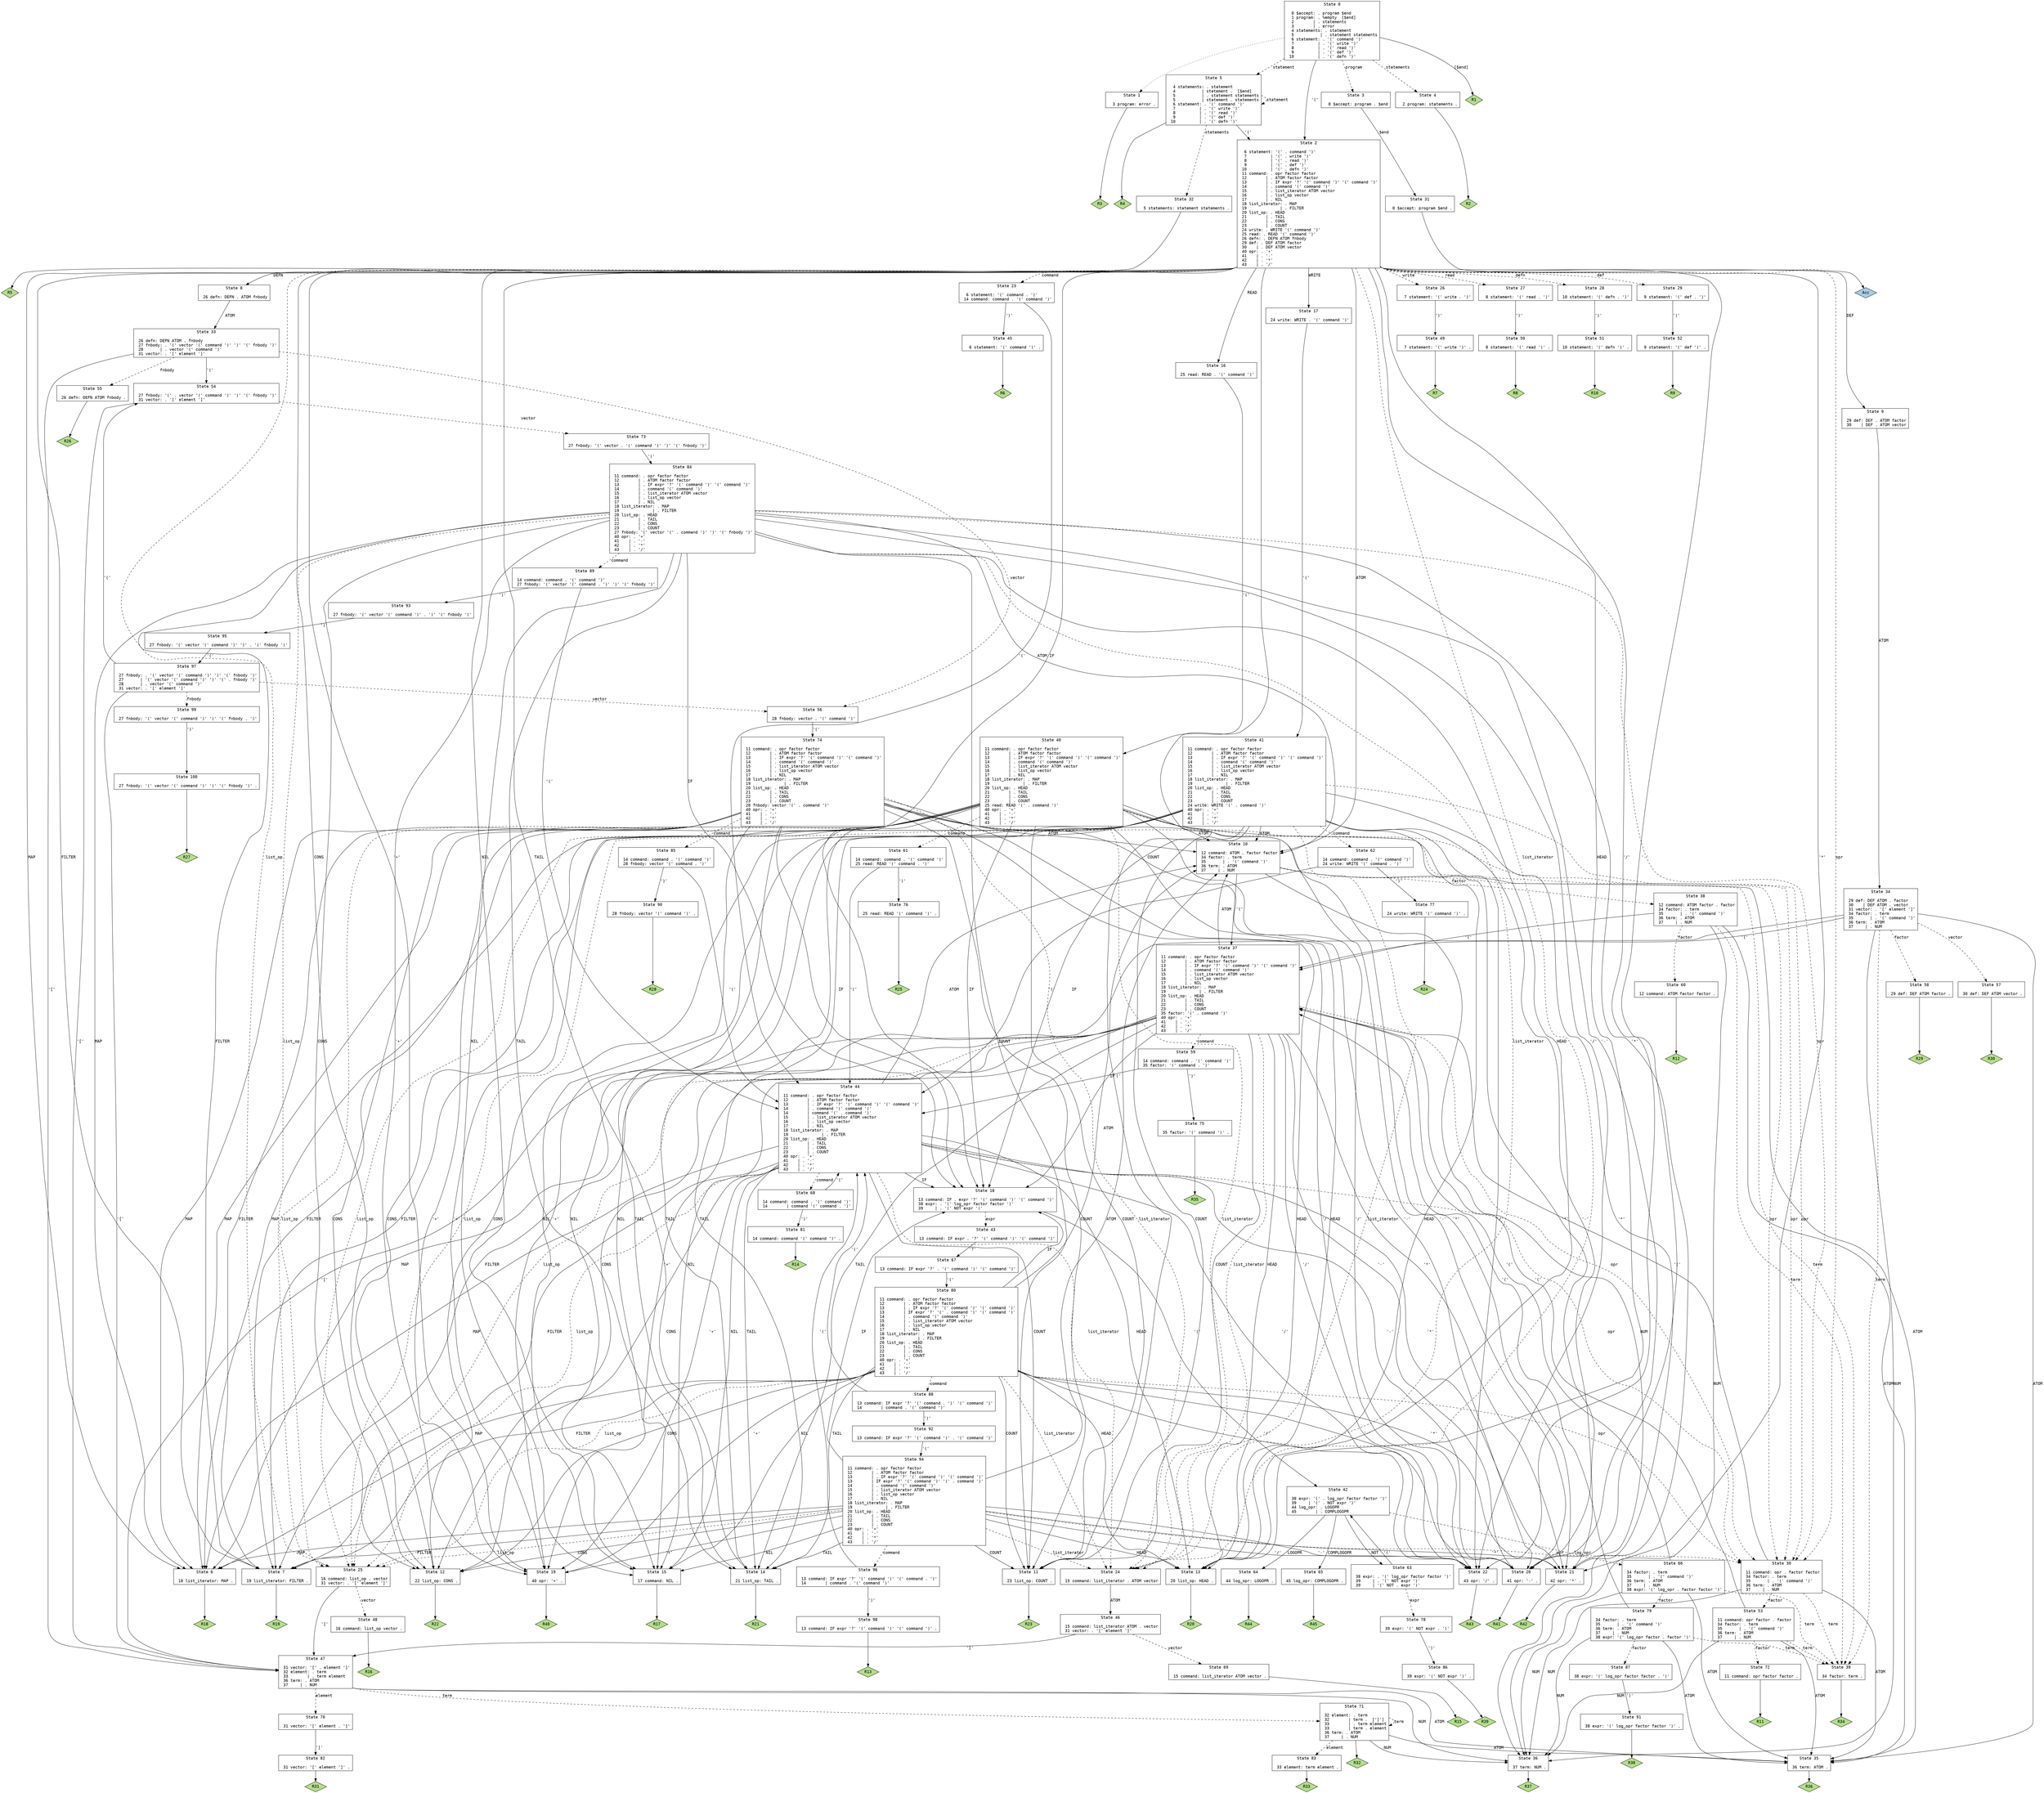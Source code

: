 // Generated by GNU Bison 3.0.4.
// Report bugs to <bug-bison@gnu.org>.
// Home page: <http://www.gnu.org/software/bison/>.

digraph "syntax.y"
{
  node [fontname = courier, shape = box, colorscheme = paired6]
  edge [fontname = courier]

  0 [label="State 0\n\l  0 $accept: . program $end\l  1 program: . %empty  [$end]\l  2        | . statements\l  3        | . error\l  4 statements: . statement\l  5           | . statement statements\l  6 statement: . '(' command ')'\l  7          | . '(' write ')'\l  8          | . '(' read ')'\l  9          | . '(' def ')'\l 10          | . '(' defn ')'\l"]
  0 -> 1 [style=dotted]
  0 -> 2 [style=solid label="'('"]
  0 -> 3 [style=dashed label="program"]
  0 -> 4 [style=dashed label="statements"]
  0 -> 5 [style=dashed label="statement"]
  0 -> "0R1" [label="[$end]", style=solid]
 "0R1" [label="R1", fillcolor=3, shape=diamond, style=filled]
  1 [label="State 1\n\l  3 program: error .\l"]
  1 -> "1R3" [style=solid]
 "1R3" [label="R3", fillcolor=3, shape=diamond, style=filled]
  2 [label="State 2\n\l  6 statement: '(' . command ')'\l  7          | '(' . write ')'\l  8          | '(' . read ')'\l  9          | '(' . def ')'\l 10          | '(' . defn ')'\l 11 command: . opr factor factor\l 12        | . ATOM factor factor\l 13        | . IF expr '?' '(' command ')' '(' command ')'\l 14        | . command '(' command ')'\l 15        | . list_iterator ATOM vector\l 16        | . list_op vector\l 17        | . NIL\l 18 list_iterator: . MAP\l 19              | . FILTER\l 20 list_op: . HEAD\l 21        | . TAIL\l 22        | . CONS\l 23        | . COUNT\l 24 write: . WRITE '(' command ')'\l 25 read: . READ '(' command ')'\l 26 defn: . DEFN ATOM fnbody\l 29 def: . DEF ATOM factor\l 30    | . DEF ATOM vector\l 40 opr: . '+'\l 41    | . '-'\l 42    | . '*'\l 43    | . '/'\l"]
  2 -> 6 [style=solid label="MAP"]
  2 -> 7 [style=solid label="FILTER"]
  2 -> 8 [style=solid label="DEFN"]
  2 -> 9 [style=solid label="DEF"]
  2 -> 10 [style=solid label="ATOM"]
  2 -> 11 [style=solid label="COUNT"]
  2 -> 12 [style=solid label="CONS"]
  2 -> 13 [style=solid label="HEAD"]
  2 -> 14 [style=solid label="TAIL"]
  2 -> 15 [style=solid label="NIL"]
  2 -> 16 [style=solid label="READ"]
  2 -> 17 [style=solid label="WRITE"]
  2 -> 18 [style=solid label="IF"]
  2 -> 19 [style=solid label="'+'"]
  2 -> 20 [style=solid label="'-'"]
  2 -> 21 [style=solid label="'*'"]
  2 -> 22 [style=solid label="'/'"]
  2 -> 23 [style=dashed label="command"]
  2 -> 24 [style=dashed label="list_iterator"]
  2 -> 25 [style=dashed label="list_op"]
  2 -> 26 [style=dashed label="write"]
  2 -> 27 [style=dashed label="read"]
  2 -> 28 [style=dashed label="defn"]
  2 -> 29 [style=dashed label="def"]
  2 -> 30 [style=dashed label="opr"]
  3 [label="State 3\n\l  0 $accept: program . $end\l"]
  3 -> 31 [style=solid label="$end"]
  4 [label="State 4\n\l  2 program: statements .\l"]
  4 -> "4R2" [style=solid]
 "4R2" [label="R2", fillcolor=3, shape=diamond, style=filled]
  5 [label="State 5\n\l  4 statements: . statement\l  4           | statement .  [$end]\l  5           | . statement statements\l  5           | statement . statements\l  6 statement: . '(' command ')'\l  7          | . '(' write ')'\l  8          | . '(' read ')'\l  9          | . '(' def ')'\l 10          | . '(' defn ')'\l"]
  5 -> 2 [style=solid label="'('"]
  5 -> 32 [style=dashed label="statements"]
  5 -> 5 [style=dashed label="statement"]
  5 -> "5R4" [style=solid]
 "5R4" [label="R4", fillcolor=3, shape=diamond, style=filled]
  6 [label="State 6\n\l 18 list_iterator: MAP .\l"]
  6 -> "6R18" [style=solid]
 "6R18" [label="R18", fillcolor=3, shape=diamond, style=filled]
  7 [label="State 7\n\l 19 list_iterator: FILTER .\l"]
  7 -> "7R19" [style=solid]
 "7R19" [label="R19", fillcolor=3, shape=diamond, style=filled]
  8 [label="State 8\n\l 26 defn: DEFN . ATOM fnbody\l"]
  8 -> 33 [style=solid label="ATOM"]
  9 [label="State 9\n\l 29 def: DEF . ATOM factor\l 30    | DEF . ATOM vector\l"]
  9 -> 34 [style=solid label="ATOM"]
  10 [label="State 10\n\l 12 command: ATOM . factor factor\l 34 factor: . term\l 35       | . '(' command ')'\l 36 term: . ATOM\l 37     | . NUM\l"]
  10 -> 35 [style=solid label="ATOM"]
  10 -> 36 [style=solid label="NUM"]
  10 -> 37 [style=solid label="'('"]
  10 -> 38 [style=dashed label="factor"]
  10 -> 39 [style=dashed label="term"]
  11 [label="State 11\n\l 23 list_op: COUNT .\l"]
  11 -> "11R23" [style=solid]
 "11R23" [label="R23", fillcolor=3, shape=diamond, style=filled]
  12 [label="State 12\n\l 22 list_op: CONS .\l"]
  12 -> "12R22" [style=solid]
 "12R22" [label="R22", fillcolor=3, shape=diamond, style=filled]
  13 [label="State 13\n\l 20 list_op: HEAD .\l"]
  13 -> "13R20" [style=solid]
 "13R20" [label="R20", fillcolor=3, shape=diamond, style=filled]
  14 [label="State 14\n\l 21 list_op: TAIL .\l"]
  14 -> "14R21" [style=solid]
 "14R21" [label="R21", fillcolor=3, shape=diamond, style=filled]
  15 [label="State 15\n\l 17 command: NIL .\l"]
  15 -> "15R17" [style=solid]
 "15R17" [label="R17", fillcolor=3, shape=diamond, style=filled]
  16 [label="State 16\n\l 25 read: READ . '(' command ')'\l"]
  16 -> 40 [style=solid label="'('"]
  17 [label="State 17\n\l 24 write: WRITE . '(' command ')'\l"]
  17 -> 41 [style=solid label="'('"]
  18 [label="State 18\n\l 13 command: IF . expr '?' '(' command ')' '(' command ')'\l 38 expr: . '(' log_opr factor factor ')'\l 39     | . '(' NOT expr ')'\l"]
  18 -> 42 [style=solid label="'('"]
  18 -> 43 [style=dashed label="expr"]
  19 [label="State 19\n\l 40 opr: '+' .\l"]
  19 -> "19R40" [style=solid]
 "19R40" [label="R40", fillcolor=3, shape=diamond, style=filled]
  20 [label="State 20\n\l 41 opr: '-' .\l"]
  20 -> "20R41" [style=solid]
 "20R41" [label="R41", fillcolor=3, shape=diamond, style=filled]
  21 [label="State 21\n\l 42 opr: '*' .\l"]
  21 -> "21R42" [style=solid]
 "21R42" [label="R42", fillcolor=3, shape=diamond, style=filled]
  22 [label="State 22\n\l 43 opr: '/' .\l"]
  22 -> "22R43" [style=solid]
 "22R43" [label="R43", fillcolor=3, shape=diamond, style=filled]
  23 [label="State 23\n\l  6 statement: '(' command . ')'\l 14 command: command . '(' command ')'\l"]
  23 -> 44 [style=solid label="'('"]
  23 -> 45 [style=solid label="')'"]
  24 [label="State 24\n\l 15 command: list_iterator . ATOM vector\l"]
  24 -> 46 [style=solid label="ATOM"]
  25 [label="State 25\n\l 16 command: list_op . vector\l 31 vector: . '[' element ']'\l"]
  25 -> 47 [style=solid label="'['"]
  25 -> 48 [style=dashed label="vector"]
  26 [label="State 26\n\l  7 statement: '(' write . ')'\l"]
  26 -> 49 [style=solid label="')'"]
  27 [label="State 27\n\l  8 statement: '(' read . ')'\l"]
  27 -> 50 [style=solid label="')'"]
  28 [label="State 28\n\l 10 statement: '(' defn . ')'\l"]
  28 -> 51 [style=solid label="')'"]
  29 [label="State 29\n\l  9 statement: '(' def . ')'\l"]
  29 -> 52 [style=solid label="')'"]
  30 [label="State 30\n\l 11 command: opr . factor factor\l 34 factor: . term\l 35       | . '(' command ')'\l 36 term: . ATOM\l 37     | . NUM\l"]
  30 -> 35 [style=solid label="ATOM"]
  30 -> 36 [style=solid label="NUM"]
  30 -> 37 [style=solid label="'('"]
  30 -> 53 [style=dashed label="factor"]
  30 -> 39 [style=dashed label="term"]
  31 [label="State 31\n\l  0 $accept: program $end .\l"]
  31 -> "31R0" [style=solid]
 "31R0" [label="Acc", fillcolor=1, shape=diamond, style=filled]
  32 [label="State 32\n\l  5 statements: statement statements .\l"]
  32 -> "32R5" [style=solid]
 "32R5" [label="R5", fillcolor=3, shape=diamond, style=filled]
  33 [label="State 33\n\l 26 defn: DEFN ATOM . fnbody\l 27 fnbody: . '(' vector '(' command ')' ')' '(' fnbody ')'\l 28       | . vector '(' command ')'\l 31 vector: . '[' element ']'\l"]
  33 -> 54 [style=solid label="'('"]
  33 -> 47 [style=solid label="'['"]
  33 -> 55 [style=dashed label="fnbody"]
  33 -> 56 [style=dashed label="vector"]
  34 [label="State 34\n\l 29 def: DEF ATOM . factor\l 30    | DEF ATOM . vector\l 31 vector: . '[' element ']'\l 34 factor: . term\l 35       | . '(' command ')'\l 36 term: . ATOM\l 37     | . NUM\l"]
  34 -> 35 [style=solid label="ATOM"]
  34 -> 36 [style=solid label="NUM"]
  34 -> 37 [style=solid label="'('"]
  34 -> 47 [style=solid label="'['"]
  34 -> 57 [style=dashed label="vector"]
  34 -> 58 [style=dashed label="factor"]
  34 -> 39 [style=dashed label="term"]
  35 [label="State 35\n\l 36 term: ATOM .\l"]
  35 -> "35R36" [style=solid]
 "35R36" [label="R36", fillcolor=3, shape=diamond, style=filled]
  36 [label="State 36\n\l 37 term: NUM .\l"]
  36 -> "36R37" [style=solid]
 "36R37" [label="R37", fillcolor=3, shape=diamond, style=filled]
  37 [label="State 37\n\l 11 command: . opr factor factor\l 12        | . ATOM factor factor\l 13        | . IF expr '?' '(' command ')' '(' command ')'\l 14        | . command '(' command ')'\l 15        | . list_iterator ATOM vector\l 16        | . list_op vector\l 17        | . NIL\l 18 list_iterator: . MAP\l 19              | . FILTER\l 20 list_op: . HEAD\l 21        | . TAIL\l 22        | . CONS\l 23        | . COUNT\l 35 factor: '(' . command ')'\l 40 opr: . '+'\l 41    | . '-'\l 42    | . '*'\l 43    | . '/'\l"]
  37 -> 6 [style=solid label="MAP"]
  37 -> 7 [style=solid label="FILTER"]
  37 -> 10 [style=solid label="ATOM"]
  37 -> 11 [style=solid label="COUNT"]
  37 -> 12 [style=solid label="CONS"]
  37 -> 13 [style=solid label="HEAD"]
  37 -> 14 [style=solid label="TAIL"]
  37 -> 15 [style=solid label="NIL"]
  37 -> 18 [style=solid label="IF"]
  37 -> 19 [style=solid label="'+'"]
  37 -> 20 [style=solid label="'-'"]
  37 -> 21 [style=solid label="'*'"]
  37 -> 22 [style=solid label="'/'"]
  37 -> 59 [style=dashed label="command"]
  37 -> 24 [style=dashed label="list_iterator"]
  37 -> 25 [style=dashed label="list_op"]
  37 -> 30 [style=dashed label="opr"]
  38 [label="State 38\n\l 12 command: ATOM factor . factor\l 34 factor: . term\l 35       | . '(' command ')'\l 36 term: . ATOM\l 37     | . NUM\l"]
  38 -> 35 [style=solid label="ATOM"]
  38 -> 36 [style=solid label="NUM"]
  38 -> 37 [style=solid label="'('"]
  38 -> 60 [style=dashed label="factor"]
  38 -> 39 [style=dashed label="term"]
  39 [label="State 39\n\l 34 factor: term .\l"]
  39 -> "39R34" [style=solid]
 "39R34" [label="R34", fillcolor=3, shape=diamond, style=filled]
  40 [label="State 40\n\l 11 command: . opr factor factor\l 12        | . ATOM factor factor\l 13        | . IF expr '?' '(' command ')' '(' command ')'\l 14        | . command '(' command ')'\l 15        | . list_iterator ATOM vector\l 16        | . list_op vector\l 17        | . NIL\l 18 list_iterator: . MAP\l 19              | . FILTER\l 20 list_op: . HEAD\l 21        | . TAIL\l 22        | . CONS\l 23        | . COUNT\l 25 read: READ '(' . command ')'\l 40 opr: . '+'\l 41    | . '-'\l 42    | . '*'\l 43    | . '/'\l"]
  40 -> 6 [style=solid label="MAP"]
  40 -> 7 [style=solid label="FILTER"]
  40 -> 10 [style=solid label="ATOM"]
  40 -> 11 [style=solid label="COUNT"]
  40 -> 12 [style=solid label="CONS"]
  40 -> 13 [style=solid label="HEAD"]
  40 -> 14 [style=solid label="TAIL"]
  40 -> 15 [style=solid label="NIL"]
  40 -> 18 [style=solid label="IF"]
  40 -> 19 [style=solid label="'+'"]
  40 -> 20 [style=solid label="'-'"]
  40 -> 21 [style=solid label="'*'"]
  40 -> 22 [style=solid label="'/'"]
  40 -> 61 [style=dashed label="command"]
  40 -> 24 [style=dashed label="list_iterator"]
  40 -> 25 [style=dashed label="list_op"]
  40 -> 30 [style=dashed label="opr"]
  41 [label="State 41\n\l 11 command: . opr factor factor\l 12        | . ATOM factor factor\l 13        | . IF expr '?' '(' command ')' '(' command ')'\l 14        | . command '(' command ')'\l 15        | . list_iterator ATOM vector\l 16        | . list_op vector\l 17        | . NIL\l 18 list_iterator: . MAP\l 19              | . FILTER\l 20 list_op: . HEAD\l 21        | . TAIL\l 22        | . CONS\l 23        | . COUNT\l 24 write: WRITE '(' . command ')'\l 40 opr: . '+'\l 41    | . '-'\l 42    | . '*'\l 43    | . '/'\l"]
  41 -> 6 [style=solid label="MAP"]
  41 -> 7 [style=solid label="FILTER"]
  41 -> 10 [style=solid label="ATOM"]
  41 -> 11 [style=solid label="COUNT"]
  41 -> 12 [style=solid label="CONS"]
  41 -> 13 [style=solid label="HEAD"]
  41 -> 14 [style=solid label="TAIL"]
  41 -> 15 [style=solid label="NIL"]
  41 -> 18 [style=solid label="IF"]
  41 -> 19 [style=solid label="'+'"]
  41 -> 20 [style=solid label="'-'"]
  41 -> 21 [style=solid label="'*'"]
  41 -> 22 [style=solid label="'/'"]
  41 -> 62 [style=dashed label="command"]
  41 -> 24 [style=dashed label="list_iterator"]
  41 -> 25 [style=dashed label="list_op"]
  41 -> 30 [style=dashed label="opr"]
  42 [label="State 42\n\l 38 expr: '(' . log_opr factor factor ')'\l 39     | '(' . NOT expr ')'\l 44 log_opr: . LOGOPR\l 45        | . COMPLOGOPR\l"]
  42 -> 63 [style=solid label="NOT"]
  42 -> 64 [style=solid label="LOGOPR"]
  42 -> 65 [style=solid label="COMPLOGOPR"]
  42 -> 66 [style=dashed label="log_opr"]
  43 [label="State 43\n\l 13 command: IF expr . '?' '(' command ')' '(' command ')'\l"]
  43 -> 67 [style=solid label="'?'"]
  44 [label="State 44\n\l 11 command: . opr factor factor\l 12        | . ATOM factor factor\l 13        | . IF expr '?' '(' command ')' '(' command ')'\l 14        | . command '(' command ')'\l 14        | command '(' . command ')'\l 15        | . list_iterator ATOM vector\l 16        | . list_op vector\l 17        | . NIL\l 18 list_iterator: . MAP\l 19              | . FILTER\l 20 list_op: . HEAD\l 21        | . TAIL\l 22        | . CONS\l 23        | . COUNT\l 40 opr: . '+'\l 41    | . '-'\l 42    | . '*'\l 43    | . '/'\l"]
  44 -> 6 [style=solid label="MAP"]
  44 -> 7 [style=solid label="FILTER"]
  44 -> 10 [style=solid label="ATOM"]
  44 -> 11 [style=solid label="COUNT"]
  44 -> 12 [style=solid label="CONS"]
  44 -> 13 [style=solid label="HEAD"]
  44 -> 14 [style=solid label="TAIL"]
  44 -> 15 [style=solid label="NIL"]
  44 -> 18 [style=solid label="IF"]
  44 -> 19 [style=solid label="'+'"]
  44 -> 20 [style=solid label="'-'"]
  44 -> 21 [style=solid label="'*'"]
  44 -> 22 [style=solid label="'/'"]
  44 -> 68 [style=dashed label="command"]
  44 -> 24 [style=dashed label="list_iterator"]
  44 -> 25 [style=dashed label="list_op"]
  44 -> 30 [style=dashed label="opr"]
  45 [label="State 45\n\l  6 statement: '(' command ')' .\l"]
  45 -> "45R6" [style=solid]
 "45R6" [label="R6", fillcolor=3, shape=diamond, style=filled]
  46 [label="State 46\n\l 15 command: list_iterator ATOM . vector\l 31 vector: . '[' element ']'\l"]
  46 -> 47 [style=solid label="'['"]
  46 -> 69 [style=dashed label="vector"]
  47 [label="State 47\n\l 31 vector: '[' . element ']'\l 32 element: . term\l 33        | . term element\l 36 term: . ATOM\l 37     | . NUM\l"]
  47 -> 35 [style=solid label="ATOM"]
  47 -> 36 [style=solid label="NUM"]
  47 -> 70 [style=dashed label="element"]
  47 -> 71 [style=dashed label="term"]
  48 [label="State 48\n\l 16 command: list_op vector .\l"]
  48 -> "48R16" [style=solid]
 "48R16" [label="R16", fillcolor=3, shape=diamond, style=filled]
  49 [label="State 49\n\l  7 statement: '(' write ')' .\l"]
  49 -> "49R7" [style=solid]
 "49R7" [label="R7", fillcolor=3, shape=diamond, style=filled]
  50 [label="State 50\n\l  8 statement: '(' read ')' .\l"]
  50 -> "50R8" [style=solid]
 "50R8" [label="R8", fillcolor=3, shape=diamond, style=filled]
  51 [label="State 51\n\l 10 statement: '(' defn ')' .\l"]
  51 -> "51R10" [style=solid]
 "51R10" [label="R10", fillcolor=3, shape=diamond, style=filled]
  52 [label="State 52\n\l  9 statement: '(' def ')' .\l"]
  52 -> "52R9" [style=solid]
 "52R9" [label="R9", fillcolor=3, shape=diamond, style=filled]
  53 [label="State 53\n\l 11 command: opr factor . factor\l 34 factor: . term\l 35       | . '(' command ')'\l 36 term: . ATOM\l 37     | . NUM\l"]
  53 -> 35 [style=solid label="ATOM"]
  53 -> 36 [style=solid label="NUM"]
  53 -> 37 [style=solid label="'('"]
  53 -> 72 [style=dashed label="factor"]
  53 -> 39 [style=dashed label="term"]
  54 [label="State 54\n\l 27 fnbody: '(' . vector '(' command ')' ')' '(' fnbody ')'\l 31 vector: . '[' element ']'\l"]
  54 -> 47 [style=solid label="'['"]
  54 -> 73 [style=dashed label="vector"]
  55 [label="State 55\n\l 26 defn: DEFN ATOM fnbody .\l"]
  55 -> "55R26" [style=solid]
 "55R26" [label="R26", fillcolor=3, shape=diamond, style=filled]
  56 [label="State 56\n\l 28 fnbody: vector . '(' command ')'\l"]
  56 -> 74 [style=solid label="'('"]
  57 [label="State 57\n\l 30 def: DEF ATOM vector .\l"]
  57 -> "57R30" [style=solid]
 "57R30" [label="R30", fillcolor=3, shape=diamond, style=filled]
  58 [label="State 58\n\l 29 def: DEF ATOM factor .\l"]
  58 -> "58R29" [style=solid]
 "58R29" [label="R29", fillcolor=3, shape=diamond, style=filled]
  59 [label="State 59\n\l 14 command: command . '(' command ')'\l 35 factor: '(' command . ')'\l"]
  59 -> 44 [style=solid label="'('"]
  59 -> 75 [style=solid label="')'"]
  60 [label="State 60\n\l 12 command: ATOM factor factor .\l"]
  60 -> "60R12" [style=solid]
 "60R12" [label="R12", fillcolor=3, shape=diamond, style=filled]
  61 [label="State 61\n\l 14 command: command . '(' command ')'\l 25 read: READ '(' command . ')'\l"]
  61 -> 44 [style=solid label="'('"]
  61 -> 76 [style=solid label="')'"]
  62 [label="State 62\n\l 14 command: command . '(' command ')'\l 24 write: WRITE '(' command . ')'\l"]
  62 -> 44 [style=solid label="'('"]
  62 -> 77 [style=solid label="')'"]
  63 [label="State 63\n\l 38 expr: . '(' log_opr factor factor ')'\l 39     | . '(' NOT expr ')'\l 39     | '(' NOT . expr ')'\l"]
  63 -> 42 [style=solid label="'('"]
  63 -> 78 [style=dashed label="expr"]
  64 [label="State 64\n\l 44 log_opr: LOGOPR .\l"]
  64 -> "64R44" [style=solid]
 "64R44" [label="R44", fillcolor=3, shape=diamond, style=filled]
  65 [label="State 65\n\l 45 log_opr: COMPLOGOPR .\l"]
  65 -> "65R45" [style=solid]
 "65R45" [label="R45", fillcolor=3, shape=diamond, style=filled]
  66 [label="State 66\n\l 34 factor: . term\l 35       | . '(' command ')'\l 36 term: . ATOM\l 37     | . NUM\l 38 expr: '(' log_opr . factor factor ')'\l"]
  66 -> 35 [style=solid label="ATOM"]
  66 -> 36 [style=solid label="NUM"]
  66 -> 37 [style=solid label="'('"]
  66 -> 79 [style=dashed label="factor"]
  66 -> 39 [style=dashed label="term"]
  67 [label="State 67\n\l 13 command: IF expr '?' . '(' command ')' '(' command ')'\l"]
  67 -> 80 [style=solid label="'('"]
  68 [label="State 68\n\l 14 command: command . '(' command ')'\l 14        | command '(' command . ')'\l"]
  68 -> 44 [style=solid label="'('"]
  68 -> 81 [style=solid label="')'"]
  69 [label="State 69\n\l 15 command: list_iterator ATOM vector .\l"]
  69 -> "69R15" [style=solid]
 "69R15" [label="R15", fillcolor=3, shape=diamond, style=filled]
  70 [label="State 70\n\l 31 vector: '[' element . ']'\l"]
  70 -> 82 [style=solid label="']'"]
  71 [label="State 71\n\l 32 element: . term\l 32        | term .  [']']\l 33        | . term element\l 33        | term . element\l 36 term: . ATOM\l 37     | . NUM\l"]
  71 -> 35 [style=solid label="ATOM"]
  71 -> 36 [style=solid label="NUM"]
  71 -> 83 [style=dashed label="element"]
  71 -> 71 [style=dashed label="term"]
  71 -> "71R32" [style=solid]
 "71R32" [label="R32", fillcolor=3, shape=diamond, style=filled]
  72 [label="State 72\n\l 11 command: opr factor factor .\l"]
  72 -> "72R11" [style=solid]
 "72R11" [label="R11", fillcolor=3, shape=diamond, style=filled]
  73 [label="State 73\n\l 27 fnbody: '(' vector . '(' command ')' ')' '(' fnbody ')'\l"]
  73 -> 84 [style=solid label="'('"]
  74 [label="State 74\n\l 11 command: . opr factor factor\l 12        | . ATOM factor factor\l 13        | . IF expr '?' '(' command ')' '(' command ')'\l 14        | . command '(' command ')'\l 15        | . list_iterator ATOM vector\l 16        | . list_op vector\l 17        | . NIL\l 18 list_iterator: . MAP\l 19              | . FILTER\l 20 list_op: . HEAD\l 21        | . TAIL\l 22        | . CONS\l 23        | . COUNT\l 28 fnbody: vector '(' . command ')'\l 40 opr: . '+'\l 41    | . '-'\l 42    | . '*'\l 43    | . '/'\l"]
  74 -> 6 [style=solid label="MAP"]
  74 -> 7 [style=solid label="FILTER"]
  74 -> 10 [style=solid label="ATOM"]
  74 -> 11 [style=solid label="COUNT"]
  74 -> 12 [style=solid label="CONS"]
  74 -> 13 [style=solid label="HEAD"]
  74 -> 14 [style=solid label="TAIL"]
  74 -> 15 [style=solid label="NIL"]
  74 -> 18 [style=solid label="IF"]
  74 -> 19 [style=solid label="'+'"]
  74 -> 20 [style=solid label="'-'"]
  74 -> 21 [style=solid label="'*'"]
  74 -> 22 [style=solid label="'/'"]
  74 -> 85 [style=dashed label="command"]
  74 -> 24 [style=dashed label="list_iterator"]
  74 -> 25 [style=dashed label="list_op"]
  74 -> 30 [style=dashed label="opr"]
  75 [label="State 75\n\l 35 factor: '(' command ')' .\l"]
  75 -> "75R35" [style=solid]
 "75R35" [label="R35", fillcolor=3, shape=diamond, style=filled]
  76 [label="State 76\n\l 25 read: READ '(' command ')' .\l"]
  76 -> "76R25" [style=solid]
 "76R25" [label="R25", fillcolor=3, shape=diamond, style=filled]
  77 [label="State 77\n\l 24 write: WRITE '(' command ')' .\l"]
  77 -> "77R24" [style=solid]
 "77R24" [label="R24", fillcolor=3, shape=diamond, style=filled]
  78 [label="State 78\n\l 39 expr: '(' NOT expr . ')'\l"]
  78 -> 86 [style=solid label="')'"]
  79 [label="State 79\n\l 34 factor: . term\l 35       | . '(' command ')'\l 36 term: . ATOM\l 37     | . NUM\l 38 expr: '(' log_opr factor . factor ')'\l"]
  79 -> 35 [style=solid label="ATOM"]
  79 -> 36 [style=solid label="NUM"]
  79 -> 37 [style=solid label="'('"]
  79 -> 87 [style=dashed label="factor"]
  79 -> 39 [style=dashed label="term"]
  80 [label="State 80\n\l 11 command: . opr factor factor\l 12        | . ATOM factor factor\l 13        | . IF expr '?' '(' command ')' '(' command ')'\l 13        | IF expr '?' '(' . command ')' '(' command ')'\l 14        | . command '(' command ')'\l 15        | . list_iterator ATOM vector\l 16        | . list_op vector\l 17        | . NIL\l 18 list_iterator: . MAP\l 19              | . FILTER\l 20 list_op: . HEAD\l 21        | . TAIL\l 22        | . CONS\l 23        | . COUNT\l 40 opr: . '+'\l 41    | . '-'\l 42    | . '*'\l 43    | . '/'\l"]
  80 -> 6 [style=solid label="MAP"]
  80 -> 7 [style=solid label="FILTER"]
  80 -> 10 [style=solid label="ATOM"]
  80 -> 11 [style=solid label="COUNT"]
  80 -> 12 [style=solid label="CONS"]
  80 -> 13 [style=solid label="HEAD"]
  80 -> 14 [style=solid label="TAIL"]
  80 -> 15 [style=solid label="NIL"]
  80 -> 18 [style=solid label="IF"]
  80 -> 19 [style=solid label="'+'"]
  80 -> 20 [style=solid label="'-'"]
  80 -> 21 [style=solid label="'*'"]
  80 -> 22 [style=solid label="'/'"]
  80 -> 88 [style=dashed label="command"]
  80 -> 24 [style=dashed label="list_iterator"]
  80 -> 25 [style=dashed label="list_op"]
  80 -> 30 [style=dashed label="opr"]
  81 [label="State 81\n\l 14 command: command '(' command ')' .\l"]
  81 -> "81R14" [style=solid]
 "81R14" [label="R14", fillcolor=3, shape=diamond, style=filled]
  82 [label="State 82\n\l 31 vector: '[' element ']' .\l"]
  82 -> "82R31" [style=solid]
 "82R31" [label="R31", fillcolor=3, shape=diamond, style=filled]
  83 [label="State 83\n\l 33 element: term element .\l"]
  83 -> "83R33" [style=solid]
 "83R33" [label="R33", fillcolor=3, shape=diamond, style=filled]
  84 [label="State 84\n\l 11 command: . opr factor factor\l 12        | . ATOM factor factor\l 13        | . IF expr '?' '(' command ')' '(' command ')'\l 14        | . command '(' command ')'\l 15        | . list_iterator ATOM vector\l 16        | . list_op vector\l 17        | . NIL\l 18 list_iterator: . MAP\l 19              | . FILTER\l 20 list_op: . HEAD\l 21        | . TAIL\l 22        | . CONS\l 23        | . COUNT\l 27 fnbody: '(' vector '(' . command ')' ')' '(' fnbody ')'\l 40 opr: . '+'\l 41    | . '-'\l 42    | . '*'\l 43    | . '/'\l"]
  84 -> 6 [style=solid label="MAP"]
  84 -> 7 [style=solid label="FILTER"]
  84 -> 10 [style=solid label="ATOM"]
  84 -> 11 [style=solid label="COUNT"]
  84 -> 12 [style=solid label="CONS"]
  84 -> 13 [style=solid label="HEAD"]
  84 -> 14 [style=solid label="TAIL"]
  84 -> 15 [style=solid label="NIL"]
  84 -> 18 [style=solid label="IF"]
  84 -> 19 [style=solid label="'+'"]
  84 -> 20 [style=solid label="'-'"]
  84 -> 21 [style=solid label="'*'"]
  84 -> 22 [style=solid label="'/'"]
  84 -> 89 [style=dashed label="command"]
  84 -> 24 [style=dashed label="list_iterator"]
  84 -> 25 [style=dashed label="list_op"]
  84 -> 30 [style=dashed label="opr"]
  85 [label="State 85\n\l 14 command: command . '(' command ')'\l 28 fnbody: vector '(' command . ')'\l"]
  85 -> 44 [style=solid label="'('"]
  85 -> 90 [style=solid label="')'"]
  86 [label="State 86\n\l 39 expr: '(' NOT expr ')' .\l"]
  86 -> "86R39" [style=solid]
 "86R39" [label="R39", fillcolor=3, shape=diamond, style=filled]
  87 [label="State 87\n\l 38 expr: '(' log_opr factor factor . ')'\l"]
  87 -> 91 [style=solid label="')'"]
  88 [label="State 88\n\l 13 command: IF expr '?' '(' command . ')' '(' command ')'\l 14        | command . '(' command ')'\l"]
  88 -> 44 [style=solid label="'('"]
  88 -> 92 [style=solid label="')'"]
  89 [label="State 89\n\l 14 command: command . '(' command ')'\l 27 fnbody: '(' vector '(' command . ')' ')' '(' fnbody ')'\l"]
  89 -> 44 [style=solid label="'('"]
  89 -> 93 [style=solid label="')'"]
  90 [label="State 90\n\l 28 fnbody: vector '(' command ')' .\l"]
  90 -> "90R28" [style=solid]
 "90R28" [label="R28", fillcolor=3, shape=diamond, style=filled]
  91 [label="State 91\n\l 38 expr: '(' log_opr factor factor ')' .\l"]
  91 -> "91R38" [style=solid]
 "91R38" [label="R38", fillcolor=3, shape=diamond, style=filled]
  92 [label="State 92\n\l 13 command: IF expr '?' '(' command ')' . '(' command ')'\l"]
  92 -> 94 [style=solid label="'('"]
  93 [label="State 93\n\l 27 fnbody: '(' vector '(' command ')' . ')' '(' fnbody ')'\l"]
  93 -> 95 [style=solid label="')'"]
  94 [label="State 94\n\l 11 command: . opr factor factor\l 12        | . ATOM factor factor\l 13        | . IF expr '?' '(' command ')' '(' command ')'\l 13        | IF expr '?' '(' command ')' '(' . command ')'\l 14        | . command '(' command ')'\l 15        | . list_iterator ATOM vector\l 16        | . list_op vector\l 17        | . NIL\l 18 list_iterator: . MAP\l 19              | . FILTER\l 20 list_op: . HEAD\l 21        | . TAIL\l 22        | . CONS\l 23        | . COUNT\l 40 opr: . '+'\l 41    | . '-'\l 42    | . '*'\l 43    | . '/'\l"]
  94 -> 6 [style=solid label="MAP"]
  94 -> 7 [style=solid label="FILTER"]
  94 -> 10 [style=solid label="ATOM"]
  94 -> 11 [style=solid label="COUNT"]
  94 -> 12 [style=solid label="CONS"]
  94 -> 13 [style=solid label="HEAD"]
  94 -> 14 [style=solid label="TAIL"]
  94 -> 15 [style=solid label="NIL"]
  94 -> 18 [style=solid label="IF"]
  94 -> 19 [style=solid label="'+'"]
  94 -> 20 [style=solid label="'-'"]
  94 -> 21 [style=solid label="'*'"]
  94 -> 22 [style=solid label="'/'"]
  94 -> 96 [style=dashed label="command"]
  94 -> 24 [style=dashed label="list_iterator"]
  94 -> 25 [style=dashed label="list_op"]
  94 -> 30 [style=dashed label="opr"]
  95 [label="State 95\n\l 27 fnbody: '(' vector '(' command ')' ')' . '(' fnbody ')'\l"]
  95 -> 97 [style=solid label="'('"]
  96 [label="State 96\n\l 13 command: IF expr '?' '(' command ')' '(' command . ')'\l 14        | command . '(' command ')'\l"]
  96 -> 44 [style=solid label="'('"]
  96 -> 98 [style=solid label="')'"]
  97 [label="State 97\n\l 27 fnbody: . '(' vector '(' command ')' ')' '(' fnbody ')'\l 27       | '(' vector '(' command ')' ')' '(' . fnbody ')'\l 28       | . vector '(' command ')'\l 31 vector: . '[' element ']'\l"]
  97 -> 54 [style=solid label="'('"]
  97 -> 47 [style=solid label="'['"]
  97 -> 99 [style=dashed label="fnbody"]
  97 -> 56 [style=dashed label="vector"]
  98 [label="State 98\n\l 13 command: IF expr '?' '(' command ')' '(' command ')' .\l"]
  98 -> "98R13" [style=solid]
 "98R13" [label="R13", fillcolor=3, shape=diamond, style=filled]
  99 [label="State 99\n\l 27 fnbody: '(' vector '(' command ')' ')' '(' fnbody . ')'\l"]
  99 -> 100 [style=solid label="')'"]
  100 [label="State 100\n\l 27 fnbody: '(' vector '(' command ')' ')' '(' fnbody ')' .\l"]
  100 -> "100R27" [style=solid]
 "100R27" [label="R27", fillcolor=3, shape=diamond, style=filled]
}
